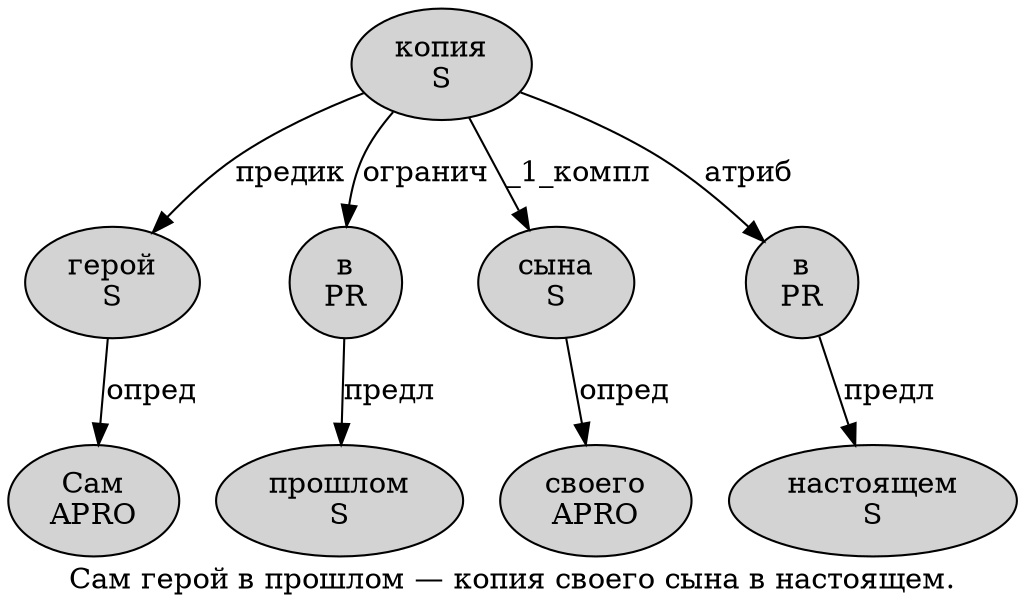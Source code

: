 digraph SENTENCE_2174 {
	graph [label="Сам герой в прошлом — копия своего сына в настоящем."]
	node [style=filled]
		0 [label="Сам
APRO" color="" fillcolor=lightgray penwidth=1 shape=ellipse]
		1 [label="герой
S" color="" fillcolor=lightgray penwidth=1 shape=ellipse]
		2 [label="в
PR" color="" fillcolor=lightgray penwidth=1 shape=ellipse]
		3 [label="прошлом
S" color="" fillcolor=lightgray penwidth=1 shape=ellipse]
		5 [label="копия
S" color="" fillcolor=lightgray penwidth=1 shape=ellipse]
		6 [label="своего
APRO" color="" fillcolor=lightgray penwidth=1 shape=ellipse]
		7 [label="сына
S" color="" fillcolor=lightgray penwidth=1 shape=ellipse]
		8 [label="в
PR" color="" fillcolor=lightgray penwidth=1 shape=ellipse]
		9 [label="настоящем
S" color="" fillcolor=lightgray penwidth=1 shape=ellipse]
			1 -> 0 [label="опред"]
			8 -> 9 [label="предл"]
			5 -> 1 [label="предик"]
			5 -> 2 [label="огранич"]
			5 -> 7 [label="_1_компл"]
			5 -> 8 [label="атриб"]
			2 -> 3 [label="предл"]
			7 -> 6 [label="опред"]
}